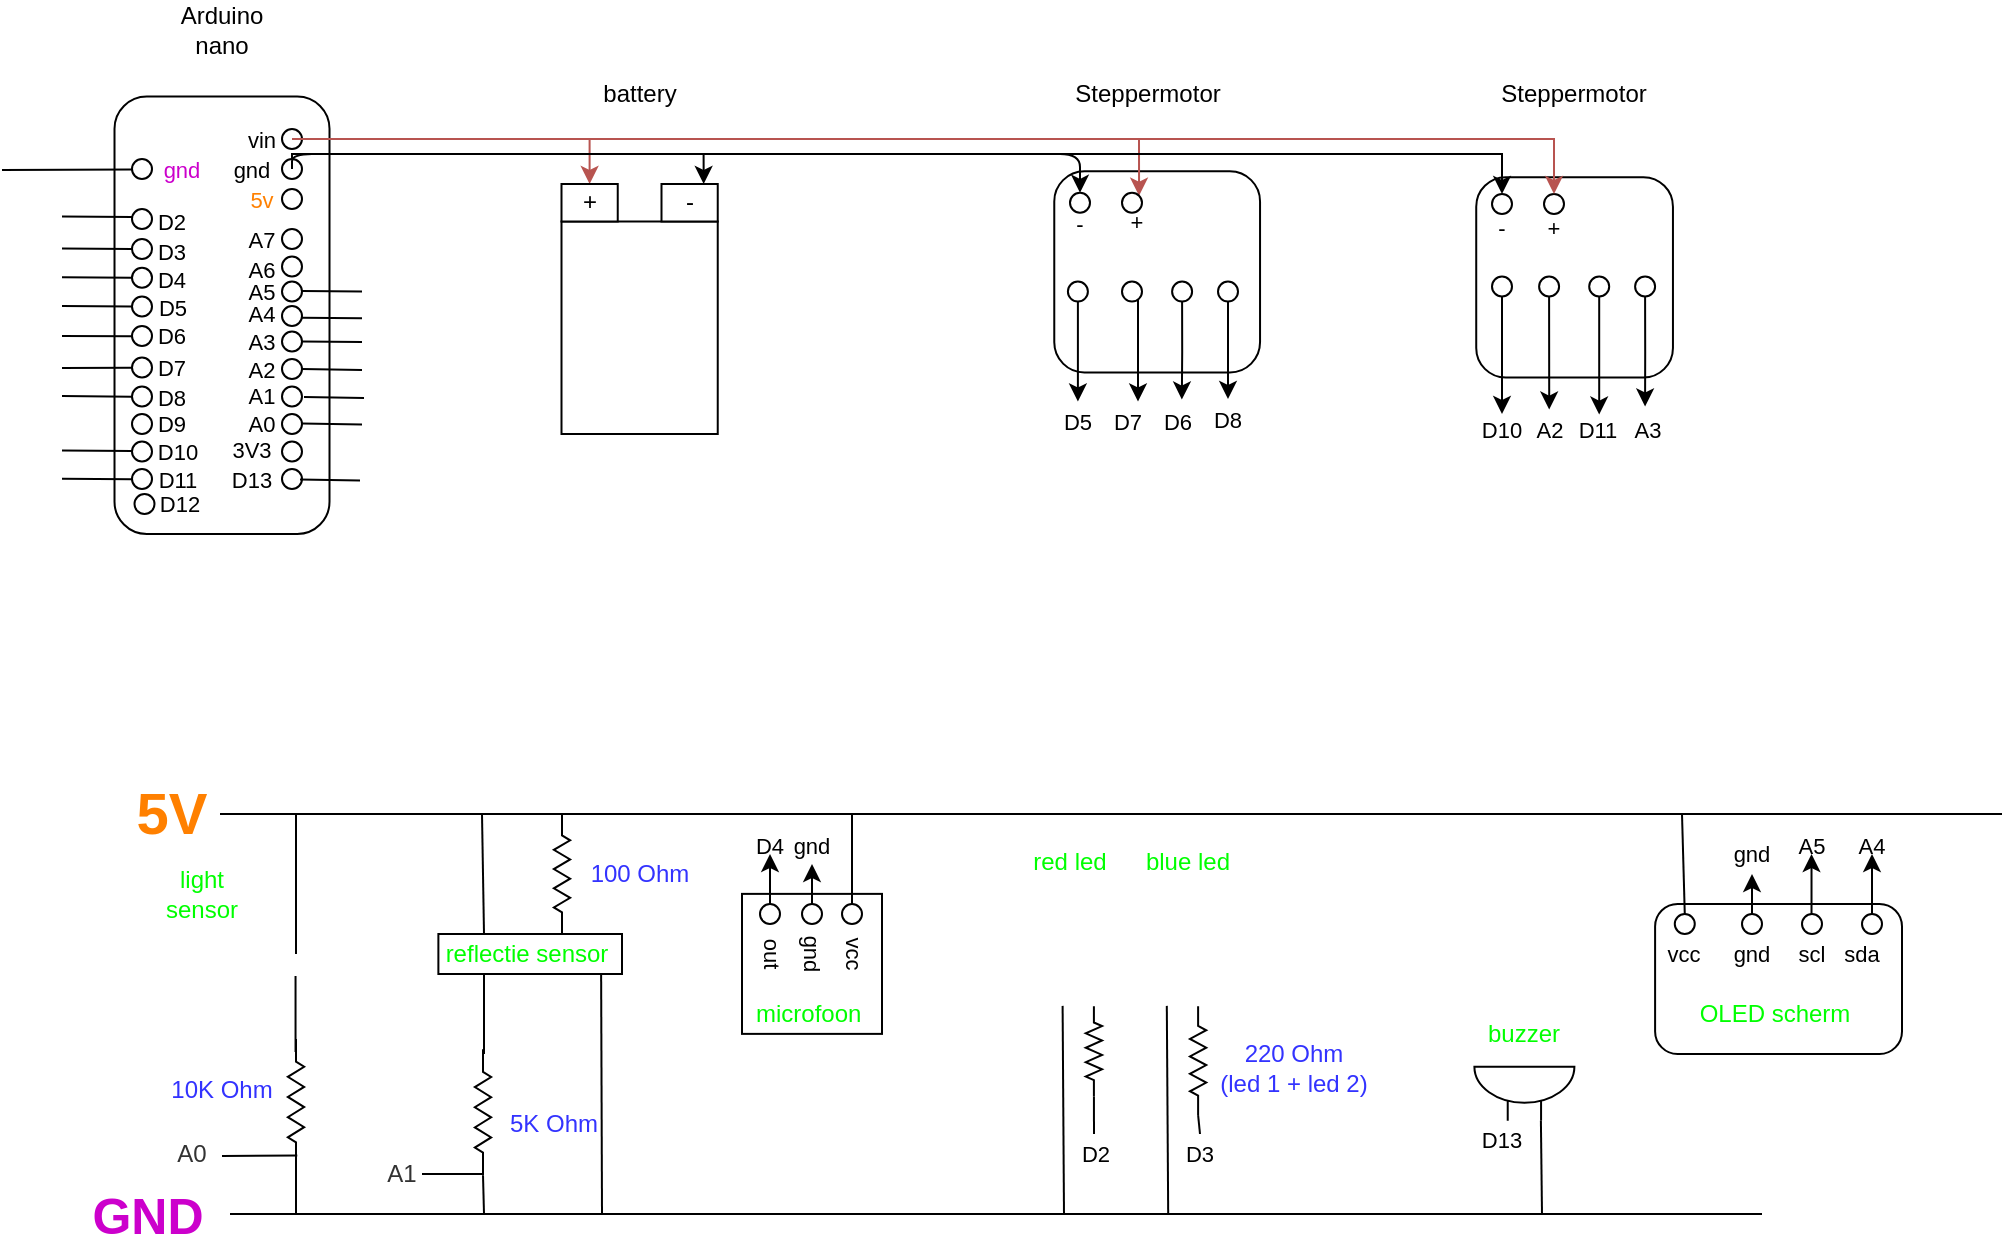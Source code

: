 <mxfile version="14.6.13" type="github">
  <diagram name="Page-1" id="7e0a89b8-554c-2b80-1dc8-d5c74ca68de4">
    <mxGraphModel dx="1803" dy="967" grid="1" gridSize="10" guides="1" tooltips="1" connect="1" arrows="1" fold="1" page="1" pageScale="1" pageWidth="1100" pageHeight="850" background="#ffffff" math="0" shadow="0">
      <root>
        <mxCell id="0" />
        <mxCell id="1" parent="0" />
        <mxCell id="fTLg6bSzf4GPfrzr-gm2-42" value="" style="shape=image;html=1;verticalAlign=top;verticalLabelPosition=bottom;labelBackgroundColor=#ffffff;imageAspect=0;aspect=fixed;image=https://cdn3.iconfinder.com/data/icons/electrical-tools-2/64/ldr-2-128.png;fontSize=29;rotation=-90;" vertex="1" parent="1">
          <mxGeometry x="110" y="560" width="70" height="70" as="geometry" />
        </mxCell>
        <mxCell id="BC65NS2yidvs-gmZDWed-8" value="" style="rounded=1;whiteSpace=wrap;html=1;rotation=-90;" parent="1" vertex="1">
          <mxGeometry x="30.63" y="216.88" width="218.75" height="107.5" as="geometry" />
        </mxCell>
        <mxCell id="BC65NS2yidvs-gmZDWed-21" value="" style="rounded=1;whiteSpace=wrap;html=1;rotation=-90;" parent="1" vertex="1">
          <mxGeometry x="557.28" y="197.49" width="100.6" height="102.89" as="geometry" />
        </mxCell>
        <mxCell id="-GjBHad4jMXilCnDZwYj-41" value="" style="edgeStyle=orthogonalEdgeStyle;rounded=0;orthogonalLoop=1;jettySize=auto;html=1;entryX=1;entryY=0;entryDx=0;entryDy=0;fillColor=#f8cecc;strokeColor=#b85450;" parent="1" source="BC65NS2yidvs-gmZDWed-25" target="-GjBHad4jMXilCnDZwYj-31" edge="1">
          <mxGeometry relative="1" as="geometry">
            <Array as="points">
              <mxPoint x="599" y="182" />
            </Array>
          </mxGeometry>
        </mxCell>
        <mxCell id="BC65NS2yidvs-gmZDWed-25" value="" style="ellipse;whiteSpace=wrap;html=1;" parent="1" vertex="1">
          <mxGeometry x="170" y="177.5" width="10" height="10" as="geometry" />
        </mxCell>
        <mxCell id="BC65NS2yidvs-gmZDWed-26" value="" style="ellipse;whiteSpace=wrap;html=1;" parent="1" vertex="1">
          <mxGeometry x="170" y="192.5" width="10" height="10" as="geometry" />
        </mxCell>
        <mxCell id="BC65NS2yidvs-gmZDWed-27" value="" style="ellipse;whiteSpace=wrap;html=1;" parent="1" vertex="1">
          <mxGeometry x="170" y="207.5" width="10" height="10" as="geometry" />
        </mxCell>
        <mxCell id="-GjBHad4jMXilCnDZwYj-28" value="" style="edgeStyle=orthogonalEdgeStyle;rounded=0;orthogonalLoop=1;jettySize=auto;html=1;entryX=0.5;entryY=0;entryDx=0;entryDy=0;fillColor=#f8cecc;strokeColor=#b85450;" parent="1" source="BC65NS2yidvs-gmZDWed-29" target="-GjBHad4jMXilCnDZwYj-2" edge="1">
          <mxGeometry relative="1" as="geometry">
            <mxPoint x="337.87" y="167.514" as="targetPoint" />
          </mxGeometry>
        </mxCell>
        <mxCell id="BC65NS2yidvs-gmZDWed-29" value="&lt;font style=&quot;font-size: 11px&quot;&gt;vin&lt;/font&gt;" style="text;html=1;strokeColor=none;fillColor=none;align=center;verticalAlign=middle;whiteSpace=wrap;rounded=0;" parent="1" vertex="1">
          <mxGeometry x="145" y="172.5" width="30" height="20" as="geometry" />
        </mxCell>
        <mxCell id="fTLg6bSzf4GPfrzr-gm2-27" value="" style="rounded=0;orthogonalLoop=1;jettySize=auto;html=1;entryX=0.75;entryY=0;entryDx=0;entryDy=0;edgeStyle=orthogonalEdgeStyle;" edge="1" parent="1" source="BC65NS2yidvs-gmZDWed-30" target="-GjBHad4jMXilCnDZwYj-3">
          <mxGeometry relative="1" as="geometry">
            <mxPoint x="235" y="197.5" as="targetPoint" />
            <Array as="points">
              <mxPoint x="381" y="190" />
            </Array>
          </mxGeometry>
        </mxCell>
        <mxCell id="BC65NS2yidvs-gmZDWed-30" value="gnd" style="text;html=1;strokeColor=none;fillColor=none;align=center;verticalAlign=middle;whiteSpace=wrap;rounded=0;fontSize=11;" parent="1" vertex="1">
          <mxGeometry x="135" y="187.5" width="40" height="20" as="geometry" />
        </mxCell>
        <mxCell id="BC65NS2yidvs-gmZDWed-31" value="&lt;font color=&quot;#ff8000&quot;&gt;5v&lt;/font&gt;" style="text;html=1;strokeColor=none;fillColor=none;align=center;verticalAlign=middle;whiteSpace=wrap;rounded=0;fontSize=11;" parent="1" vertex="1">
          <mxGeometry x="140" y="202.5" width="40" height="20" as="geometry" />
        </mxCell>
        <mxCell id="BC65NS2yidvs-gmZDWed-34" value="Arduino nano" style="text;html=1;strokeColor=none;fillColor=none;align=center;verticalAlign=middle;whiteSpace=wrap;rounded=0;" parent="1" vertex="1">
          <mxGeometry x="120" y="117.5" width="40" height="20" as="geometry" />
        </mxCell>
        <mxCell id="BC65NS2yidvs-gmZDWed-35" value="Steppermotor" style="text;html=1;strokeColor=none;fillColor=none;align=center;verticalAlign=middle;whiteSpace=wrap;rounded=0;" parent="1" vertex="1">
          <mxGeometry x="583.0" y="150.0" width="40" height="20" as="geometry" />
        </mxCell>
        <mxCell id="BC65NS2yidvs-gmZDWed-36" value="Steppermotor" style="text;html=1;strokeColor=none;fillColor=none;align=center;verticalAlign=middle;whiteSpace=wrap;rounded=0;" parent="1" vertex="1">
          <mxGeometry x="796.29" y="150.0" width="40" height="20" as="geometry" />
        </mxCell>
        <mxCell id="BC65NS2yidvs-gmZDWed-39" value="" style="ellipse;whiteSpace=wrap;html=1;" parent="1" vertex="1">
          <mxGeometry x="170" y="227.5" width="10" height="10" as="geometry" />
        </mxCell>
        <mxCell id="BC65NS2yidvs-gmZDWed-44" value="" style="ellipse;whiteSpace=wrap;html=1;" parent="1" vertex="1">
          <mxGeometry x="170" y="241.25" width="10" height="10" as="geometry" />
        </mxCell>
        <mxCell id="BC65NS2yidvs-gmZDWed-46" value="" style="ellipse;whiteSpace=wrap;html=1;" parent="1" vertex="1">
          <mxGeometry x="170" y="253.75" width="10" height="10" as="geometry" />
        </mxCell>
        <mxCell id="BC65NS2yidvs-gmZDWed-48" value="" style="ellipse;whiteSpace=wrap;html=1;spacingTop=-8;" parent="1" vertex="1">
          <mxGeometry x="170" y="266" width="10" height="10" as="geometry" />
        </mxCell>
        <mxCell id="BC65NS2yidvs-gmZDWed-49" value="A7" style="text;html=1;strokeColor=none;fillColor=none;align=center;verticalAlign=middle;whiteSpace=wrap;rounded=0;fontSize=11;" parent="1" vertex="1">
          <mxGeometry x="140" y="222.5" width="40" height="20" as="geometry" />
        </mxCell>
        <mxCell id="BC65NS2yidvs-gmZDWed-50" value="&lt;br&gt;A6" style="text;html=1;strokeColor=none;fillColor=none;align=center;verticalAlign=middle;whiteSpace=wrap;rounded=0;fontSize=11;" parent="1" vertex="1">
          <mxGeometry x="140" y="230" width="40" height="21.25" as="geometry" />
        </mxCell>
        <mxCell id="BC65NS2yidvs-gmZDWed-51" value="&lt;br&gt;A5" style="text;html=1;strokeColor=none;fillColor=none;align=center;verticalAlign=middle;whiteSpace=wrap;rounded=0;fontSize=11;" parent="1" vertex="1">
          <mxGeometry x="140" y="242.5" width="40" height="18.75" as="geometry" />
        </mxCell>
        <mxCell id="BC65NS2yidvs-gmZDWed-52" value="&lt;br&gt;A4" style="text;html=1;strokeColor=none;fillColor=none;align=center;verticalAlign=middle;whiteSpace=wrap;rounded=0;fontSize=11;spacing=3;" parent="1" vertex="1">
          <mxGeometry x="145" y="261.25" width="30" height="3.75" as="geometry" />
        </mxCell>
        <mxCell id="BC65NS2yidvs-gmZDWed-56" value="" style="ellipse;whiteSpace=wrap;html=1;spacingTop=-8;" parent="1" vertex="1">
          <mxGeometry x="170" y="278.75" width="10" height="10" as="geometry" />
        </mxCell>
        <mxCell id="BC65NS2yidvs-gmZDWed-57" value="&lt;br&gt;A3" style="text;html=1;strokeColor=none;fillColor=none;align=center;verticalAlign=middle;whiteSpace=wrap;rounded=0;fontSize=11;spacing=3;" parent="1" vertex="1">
          <mxGeometry x="145" y="275" width="30" height="3.75" as="geometry" />
        </mxCell>
        <mxCell id="BC65NS2yidvs-gmZDWed-58" value="" style="ellipse;whiteSpace=wrap;html=1;spacingTop=-8;" parent="1" vertex="1">
          <mxGeometry x="170" y="292.5" width="10" height="10" as="geometry" />
        </mxCell>
        <mxCell id="BC65NS2yidvs-gmZDWed-59" value="&lt;br&gt;A2" style="text;html=1;strokeColor=none;fillColor=none;align=center;verticalAlign=middle;whiteSpace=wrap;rounded=0;fontSize=11;spacing=3;" parent="1" vertex="1">
          <mxGeometry x="145" y="288.75" width="30" height="3.75" as="geometry" />
        </mxCell>
        <mxCell id="BC65NS2yidvs-gmZDWed-60" value="" style="ellipse;whiteSpace=wrap;html=1;" parent="1" vertex="1">
          <mxGeometry x="95" y="192.5" width="10" height="10" as="geometry" />
        </mxCell>
        <mxCell id="BC65NS2yidvs-gmZDWed-61" value="&lt;font color=&quot;#cc00cc&quot;&gt;gnd&lt;/font&gt;" style="text;html=1;strokeColor=none;fillColor=none;align=center;verticalAlign=middle;whiteSpace=wrap;rounded=0;fontSize=11;" parent="1" vertex="1">
          <mxGeometry x="100" y="187.5" width="40" height="20" as="geometry" />
        </mxCell>
        <mxCell id="BC65NS2yidvs-gmZDWed-69" value="" style="ellipse;whiteSpace=wrap;html=1;" parent="1" vertex="1">
          <mxGeometry x="95" y="217.5" width="10" height="10" as="geometry" />
        </mxCell>
        <mxCell id="BC65NS2yidvs-gmZDWed-70" value="" style="ellipse;whiteSpace=wrap;html=1;" parent="1" vertex="1">
          <mxGeometry x="95" y="232.5" width="10" height="10" as="geometry" />
        </mxCell>
        <mxCell id="BC65NS2yidvs-gmZDWed-71" value="" style="ellipse;whiteSpace=wrap;html=1;" parent="1" vertex="1">
          <mxGeometry x="95" y="246.88" width="10" height="10" as="geometry" />
        </mxCell>
        <mxCell id="BC65NS2yidvs-gmZDWed-72" value="" style="ellipse;whiteSpace=wrap;html=1;" parent="1" vertex="1">
          <mxGeometry x="95" y="261.25" width="10" height="10" as="geometry" />
        </mxCell>
        <mxCell id="BC65NS2yidvs-gmZDWed-73" value="" style="ellipse;whiteSpace=wrap;html=1;" parent="1" vertex="1">
          <mxGeometry x="95" y="276" width="10" height="10" as="geometry" />
        </mxCell>
        <mxCell id="BC65NS2yidvs-gmZDWed-74" value="&lt;br&gt;D2" style="text;html=1;strokeColor=none;fillColor=none;align=center;verticalAlign=middle;whiteSpace=wrap;rounded=0;fontSize=11;" parent="1" vertex="1">
          <mxGeometry x="95" y="206.25" width="40" height="21.25" as="geometry" />
        </mxCell>
        <mxCell id="BC65NS2yidvs-gmZDWed-75" value="&lt;br&gt;D3" style="text;html=1;strokeColor=none;fillColor=none;align=center;verticalAlign=middle;whiteSpace=wrap;rounded=0;fontSize=11;" parent="1" vertex="1">
          <mxGeometry x="95" y="221.25" width="40" height="21.25" as="geometry" />
        </mxCell>
        <mxCell id="BC65NS2yidvs-gmZDWed-76" value="&lt;br&gt;D4" style="text;html=1;strokeColor=none;fillColor=none;align=center;verticalAlign=middle;whiteSpace=wrap;rounded=0;fontSize=11;" parent="1" vertex="1">
          <mxGeometry x="95" y="235.62" width="40" height="21.25" as="geometry" />
        </mxCell>
        <mxCell id="BC65NS2yidvs-gmZDWed-77" value="D5" style="text;html=1;strokeColor=none;fillColor=none;align=center;verticalAlign=middle;whiteSpace=wrap;rounded=0;fontSize=11;" parent="1" vertex="1">
          <mxGeometry x="97.5" y="261.25" width="35" height="10.62" as="geometry" />
        </mxCell>
        <mxCell id="BC65NS2yidvs-gmZDWed-78" value="&lt;br&gt;D6" style="text;html=1;strokeColor=none;fillColor=none;align=center;verticalAlign=middle;whiteSpace=wrap;rounded=0;fontSize=11;" parent="1" vertex="1">
          <mxGeometry x="95" y="263.75" width="40" height="21.25" as="geometry" />
        </mxCell>
        <mxCell id="-GjBHad4jMXilCnDZwYj-7" value="" style="edgeStyle=orthogonalEdgeStyle;rounded=0;orthogonalLoop=1;jettySize=auto;html=1;" parent="1" source="BC65NS2yidvs-gmZDWed-79" target="BC65NS2yidvs-gmZDWed-110" edge="1">
          <mxGeometry relative="1" as="geometry">
            <Array as="points" />
          </mxGeometry>
        </mxCell>
        <mxCell id="BC65NS2yidvs-gmZDWed-79" value="" style="ellipse;whiteSpace=wrap;html=1;spacingTop=-8;" parent="1" vertex="1">
          <mxGeometry x="562.95" y="253.79" width="10" height="10" as="geometry" />
        </mxCell>
        <mxCell id="-GjBHad4jMXilCnDZwYj-8" value="" style="edgeStyle=orthogonalEdgeStyle;rounded=0;orthogonalLoop=1;jettySize=auto;html=1;entryX=0;entryY=0;entryDx=0;entryDy=0;" parent="1" source="BC65NS2yidvs-gmZDWed-82" target="BC65NS2yidvs-gmZDWed-114" edge="1">
          <mxGeometry relative="1" as="geometry">
            <Array as="points">
              <mxPoint x="598" y="280" />
              <mxPoint x="598" y="280" />
            </Array>
          </mxGeometry>
        </mxCell>
        <mxCell id="BC65NS2yidvs-gmZDWed-82" value="" style="ellipse;whiteSpace=wrap;html=1;spacingTop=-8;" parent="1" vertex="1">
          <mxGeometry x="590" y="253.79" width="10" height="10" as="geometry" />
        </mxCell>
        <mxCell id="BC65NS2yidvs-gmZDWed-89" value="" style="ellipse;whiteSpace=wrap;html=1;" parent="1" vertex="1">
          <mxGeometry x="95" y="291.75" width="10" height="10" as="geometry" />
        </mxCell>
        <mxCell id="BC65NS2yidvs-gmZDWed-90" value="&lt;br&gt;D7" style="text;html=1;strokeColor=none;fillColor=none;align=center;verticalAlign=middle;whiteSpace=wrap;rounded=0;fontSize=11;" parent="1" vertex="1">
          <mxGeometry x="95" y="279.5" width="40" height="21.25" as="geometry" />
        </mxCell>
        <mxCell id="BC65NS2yidvs-gmZDWed-91" value="" style="ellipse;whiteSpace=wrap;html=1;spacingTop=-8;" parent="1" vertex="1">
          <mxGeometry x="170" y="306.25" width="10" height="10" as="geometry" />
        </mxCell>
        <mxCell id="BC65NS2yidvs-gmZDWed-92" value="&lt;br&gt;A1" style="text;html=1;strokeColor=none;fillColor=none;align=center;verticalAlign=middle;whiteSpace=wrap;rounded=0;fontSize=11;spacing=3;" parent="1" vertex="1">
          <mxGeometry x="145" y="302.5" width="30" height="3.75" as="geometry" />
        </mxCell>
        <mxCell id="BC65NS2yidvs-gmZDWed-94" value="" style="ellipse;whiteSpace=wrap;html=1;spacingTop=-8;" parent="1" vertex="1">
          <mxGeometry x="170" y="320" width="10" height="10" as="geometry" />
        </mxCell>
        <mxCell id="BC65NS2yidvs-gmZDWed-95" value="&lt;br&gt;A0" style="text;html=1;strokeColor=none;fillColor=none;align=center;verticalAlign=middle;whiteSpace=wrap;rounded=0;fontSize=11;spacing=3;" parent="1" vertex="1">
          <mxGeometry x="145" y="316.25" width="30" height="3.75" as="geometry" />
        </mxCell>
        <mxCell id="BC65NS2yidvs-gmZDWed-96" value="" style="ellipse;whiteSpace=wrap;html=1;spacingTop=-8;" parent="1" vertex="1">
          <mxGeometry x="170" y="333.75" width="10" height="10" as="geometry" />
        </mxCell>
        <mxCell id="BC65NS2yidvs-gmZDWed-98" value="3V3" style="text;html=1;strokeColor=none;fillColor=none;align=center;verticalAlign=middle;whiteSpace=wrap;rounded=0;fontSize=11;spacing=3;" parent="1" vertex="1">
          <mxGeometry x="140" y="336.57" width="30" height="3.75" as="geometry" />
        </mxCell>
        <mxCell id="BC65NS2yidvs-gmZDWed-99" value="" style="ellipse;whiteSpace=wrap;html=1;spacingTop=-8;" parent="1" vertex="1">
          <mxGeometry x="170" y="347.5" width="10" height="10" as="geometry" />
        </mxCell>
        <mxCell id="BC65NS2yidvs-gmZDWed-100" value="" style="ellipse;whiteSpace=wrap;html=1;" parent="1" vertex="1">
          <mxGeometry x="95" y="306.25" width="10" height="10" as="geometry" />
        </mxCell>
        <mxCell id="BC65NS2yidvs-gmZDWed-101" value="&lt;br&gt;D8" style="text;html=1;strokeColor=none;fillColor=none;align=center;verticalAlign=middle;whiteSpace=wrap;rounded=0;fontSize=11;" parent="1" vertex="1">
          <mxGeometry x="95" y="294" width="40" height="21.25" as="geometry" />
        </mxCell>
        <mxCell id="BC65NS2yidvs-gmZDWed-102" value="" style="ellipse;whiteSpace=wrap;html=1;" parent="1" vertex="1">
          <mxGeometry x="95" y="320" width="10" height="10" as="geometry" />
        </mxCell>
        <mxCell id="BC65NS2yidvs-gmZDWed-103" value="&lt;br&gt;D9" style="text;html=1;strokeColor=none;fillColor=none;align=center;verticalAlign=middle;whiteSpace=wrap;rounded=0;fontSize=11;" parent="1" vertex="1">
          <mxGeometry x="95" y="307.75" width="40" height="21.25" as="geometry" />
        </mxCell>
        <mxCell id="BC65NS2yidvs-gmZDWed-104" value="" style="ellipse;whiteSpace=wrap;html=1;" parent="1" vertex="1">
          <mxGeometry x="95" y="333.75" width="10" height="10" as="geometry" />
        </mxCell>
        <mxCell id="BC65NS2yidvs-gmZDWed-105" value="&lt;br&gt;D10" style="text;html=1;strokeColor=none;fillColor=none;align=center;verticalAlign=middle;whiteSpace=wrap;rounded=0;fontSize=11;" parent="1" vertex="1">
          <mxGeometry x="97.5" y="321.25" width="40" height="21.25" as="geometry" />
        </mxCell>
        <mxCell id="BC65NS2yidvs-gmZDWed-106" value="&lt;br&gt;D11" style="text;html=1;strokeColor=none;fillColor=none;align=center;verticalAlign=middle;whiteSpace=wrap;rounded=0;fontSize=11;" parent="1" vertex="1">
          <mxGeometry x="97.5" y="335" width="40" height="21.25" as="geometry" />
        </mxCell>
        <mxCell id="BC65NS2yidvs-gmZDWed-107" value="" style="ellipse;whiteSpace=wrap;html=1;" parent="1" vertex="1">
          <mxGeometry x="95" y="347.5" width="10" height="10" as="geometry" />
        </mxCell>
        <mxCell id="BC65NS2yidvs-gmZDWed-108" value="&lt;br&gt;D12" style="text;html=1;strokeColor=none;fillColor=none;align=center;verticalAlign=middle;whiteSpace=wrap;rounded=0;fontSize=11;" parent="1" vertex="1">
          <mxGeometry x="98.75" y="347.5" width="40" height="21.25" as="geometry" />
        </mxCell>
        <mxCell id="BC65NS2yidvs-gmZDWed-109" value="" style="ellipse;whiteSpace=wrap;html=1;" parent="1" vertex="1">
          <mxGeometry x="96.25" y="360" width="10" height="10" as="geometry" />
        </mxCell>
        <mxCell id="BC65NS2yidvs-gmZDWed-110" value="D5" style="text;html=1;strokeColor=none;fillColor=none;align=center;verticalAlign=middle;whiteSpace=wrap;rounded=0;fontSize=11;" parent="1" vertex="1">
          <mxGeometry x="547.95" y="313.75" width="40" height="21.25" as="geometry" />
        </mxCell>
        <mxCell id="BC65NS2yidvs-gmZDWed-111" value="D7" style="text;html=1;strokeColor=none;fillColor=none;align=center;verticalAlign=middle;whiteSpace=wrap;rounded=0;fontSize=11;" parent="1" vertex="1">
          <mxGeometry x="572.95" y="313.75" width="40" height="21.25" as="geometry" />
        </mxCell>
        <mxCell id="-GjBHad4jMXilCnDZwYj-9" value="" style="edgeStyle=orthogonalEdgeStyle;rounded=0;orthogonalLoop=1;jettySize=auto;html=1;entryX=0.548;entryY=-0.047;entryDx=0;entryDy=0;entryPerimeter=0;" parent="1" source="BC65NS2yidvs-gmZDWed-113" target="BC65NS2yidvs-gmZDWed-114" edge="1">
          <mxGeometry relative="1" as="geometry" />
        </mxCell>
        <mxCell id="BC65NS2yidvs-gmZDWed-113" value="" style="ellipse;whiteSpace=wrap;html=1;spacingTop=-8;" parent="1" vertex="1">
          <mxGeometry x="615.05" y="253.79" width="10" height="10" as="geometry" />
        </mxCell>
        <mxCell id="BC65NS2yidvs-gmZDWed-114" value="D6" style="text;html=1;strokeColor=none;fillColor=none;align=center;verticalAlign=middle;whiteSpace=wrap;rounded=0;fontSize=11;" parent="1" vertex="1">
          <mxGeometry x="598" y="313.75" width="40" height="21.25" as="geometry" />
        </mxCell>
        <mxCell id="-GjBHad4jMXilCnDZwYj-12" value="" style="edgeStyle=orthogonalEdgeStyle;rounded=0;orthogonalLoop=1;jettySize=auto;html=1;entryX=0.5;entryY=0;entryDx=0;entryDy=0;" parent="1" source="BC65NS2yidvs-gmZDWed-115" target="BC65NS2yidvs-gmZDWed-116" edge="1">
          <mxGeometry relative="1" as="geometry">
            <mxPoint x="643.0" y="318.79" as="targetPoint" />
          </mxGeometry>
        </mxCell>
        <mxCell id="BC65NS2yidvs-gmZDWed-115" value="" style="ellipse;whiteSpace=wrap;html=1;spacingTop=-8;" parent="1" vertex="1">
          <mxGeometry x="638" y="253.79" width="10" height="10" as="geometry" />
        </mxCell>
        <mxCell id="BC65NS2yidvs-gmZDWed-116" value="D8" style="text;html=1;strokeColor=none;fillColor=none;align=center;verticalAlign=middle;whiteSpace=wrap;rounded=0;fontSize=11;" parent="1" vertex="1">
          <mxGeometry x="623" y="312.5" width="40" height="21.25" as="geometry" />
        </mxCell>
        <mxCell id="BC65NS2yidvs-gmZDWed-117" value="" style="rounded=1;whiteSpace=wrap;html=1;rotation=-90;" parent="1" vertex="1">
          <mxGeometry x="766.2" y="202.5" width="100.19" height="98.36" as="geometry" />
        </mxCell>
        <mxCell id="-GjBHad4jMXilCnDZwYj-22" value="" style="edgeStyle=orthogonalEdgeStyle;rounded=0;orthogonalLoop=1;jettySize=auto;html=1;" parent="1" source="BC65NS2yidvs-gmZDWed-118" target="BC65NS2yidvs-gmZDWed-120" edge="1">
          <mxGeometry relative="1" as="geometry" />
        </mxCell>
        <mxCell id="BC65NS2yidvs-gmZDWed-118" value="" style="ellipse;whiteSpace=wrap;html=1;spacingTop=-8;" parent="1" vertex="1">
          <mxGeometry x="775" y="251.25" width="10" height="10" as="geometry" />
        </mxCell>
        <mxCell id="-GjBHad4jMXilCnDZwYj-19" value="" style="edgeStyle=orthogonalEdgeStyle;rounded=0;orthogonalLoop=1;jettySize=auto;html=1;" parent="1" source="BC65NS2yidvs-gmZDWed-119" target="BC65NS2yidvs-gmZDWed-121" edge="1">
          <mxGeometry relative="1" as="geometry">
            <Array as="points">
              <mxPoint x="803.48" y="307.46" />
              <mxPoint x="803.48" y="307.46" />
            </Array>
          </mxGeometry>
        </mxCell>
        <mxCell id="BC65NS2yidvs-gmZDWed-119" value="" style="ellipse;whiteSpace=wrap;html=1;spacingTop=-8;" parent="1" vertex="1">
          <mxGeometry x="798.55" y="251.25" width="10" height="10" as="geometry" />
        </mxCell>
        <mxCell id="BC65NS2yidvs-gmZDWed-120" value="D10" style="text;html=1;strokeColor=none;fillColor=none;align=center;verticalAlign=middle;whiteSpace=wrap;rounded=0;fontSize=11;" parent="1" vertex="1">
          <mxGeometry x="760" y="320" width="40" height="16.84" as="geometry" />
        </mxCell>
        <mxCell id="BC65NS2yidvs-gmZDWed-121" value="A2" style="text;html=1;strokeColor=none;fillColor=none;align=center;verticalAlign=middle;whiteSpace=wrap;rounded=0;fontSize=11;" parent="1" vertex="1">
          <mxGeometry x="783.6" y="317.8" width="40" height="21.25" as="geometry" />
        </mxCell>
        <mxCell id="-GjBHad4jMXilCnDZwYj-17" value="" style="edgeStyle=orthogonalEdgeStyle;rounded=0;orthogonalLoop=1;jettySize=auto;html=1;" parent="1" source="BC65NS2yidvs-gmZDWed-122" target="BC65NS2yidvs-gmZDWed-123" edge="1">
          <mxGeometry relative="1" as="geometry">
            <Array as="points">
              <mxPoint x="828.48" y="297.46" />
              <mxPoint x="828.48" y="297.46" />
            </Array>
          </mxGeometry>
        </mxCell>
        <mxCell id="BC65NS2yidvs-gmZDWed-122" value="" style="ellipse;whiteSpace=wrap;html=1;spacingTop=-8;" parent="1" vertex="1">
          <mxGeometry x="823.6" y="251.25" width="10" height="10" as="geometry" />
        </mxCell>
        <mxCell id="BC65NS2yidvs-gmZDWed-123" value="D11" style="text;html=1;strokeColor=none;fillColor=none;align=center;verticalAlign=middle;whiteSpace=wrap;rounded=0;fontSize=11;" parent="1" vertex="1">
          <mxGeometry x="808.55" y="320.28" width="38.04" height="16.29" as="geometry" />
        </mxCell>
        <mxCell id="-GjBHad4jMXilCnDZwYj-16" value="" style="edgeStyle=orthogonalEdgeStyle;rounded=0;orthogonalLoop=1;jettySize=auto;html=1;" parent="1" source="BC65NS2yidvs-gmZDWed-124" edge="1">
          <mxGeometry relative="1" as="geometry">
            <mxPoint x="851.55" y="316.25" as="targetPoint" />
          </mxGeometry>
        </mxCell>
        <mxCell id="BC65NS2yidvs-gmZDWed-124" value="" style="ellipse;whiteSpace=wrap;html=1;spacingTop=-8;" parent="1" vertex="1">
          <mxGeometry x="846.55" y="251.25" width="10" height="10" as="geometry" />
        </mxCell>
        <mxCell id="BC65NS2yidvs-gmZDWed-125" value="A3" style="text;html=1;strokeColor=none;fillColor=none;align=center;verticalAlign=middle;whiteSpace=wrap;rounded=0;fontSize=11;" parent="1" vertex="1">
          <mxGeometry x="840.27" y="321.25" width="26.12" height="13.75" as="geometry" />
        </mxCell>
        <mxCell id="-GjBHad4jMXilCnDZwYj-1" value="" style="rounded=0;whiteSpace=wrap;html=1;" parent="1" vertex="1">
          <mxGeometry x="309.75" y="223.75" width="78.12" height="106.25" as="geometry" />
        </mxCell>
        <mxCell id="-GjBHad4jMXilCnDZwYj-2" value="" style="rounded=0;whiteSpace=wrap;html=1;" parent="1" vertex="1">
          <mxGeometry x="309.75" y="205" width="28.12" height="18.75" as="geometry" />
        </mxCell>
        <mxCell id="-GjBHad4jMXilCnDZwYj-3" value="" style="rounded=0;whiteSpace=wrap;html=1;" parent="1" vertex="1">
          <mxGeometry x="359.75" y="205" width="28.12" height="18.75" as="geometry" />
        </mxCell>
        <mxCell id="-GjBHad4jMXilCnDZwYj-4" value="+" style="text;html=1;strokeColor=none;fillColor=none;align=center;verticalAlign=middle;whiteSpace=wrap;rounded=0;" parent="1" vertex="1">
          <mxGeometry x="318.81" y="209.38" width="10" height="10" as="geometry" />
        </mxCell>
        <mxCell id="-GjBHad4jMXilCnDZwYj-5" value="-" style="text;html=1;strokeColor=none;fillColor=none;align=center;verticalAlign=middle;whiteSpace=wrap;rounded=0;" parent="1" vertex="1">
          <mxGeometry x="368.81" y="209.38" width="10" height="10" as="geometry" />
        </mxCell>
        <mxCell id="-GjBHad4jMXilCnDZwYj-6" value="battery" style="text;html=1;strokeColor=none;fillColor=none;align=center;verticalAlign=middle;whiteSpace=wrap;rounded=0;" parent="1" vertex="1">
          <mxGeometry x="328.81" y="150" width="40" height="20" as="geometry" />
        </mxCell>
        <mxCell id="-GjBHad4jMXilCnDZwYj-30" value="" style="ellipse;whiteSpace=wrap;html=1;spacingTop=-8;" parent="1" vertex="1">
          <mxGeometry x="564" y="209.38" width="10" height="10" as="geometry" />
        </mxCell>
        <mxCell id="-GjBHad4jMXilCnDZwYj-31" value="" style="ellipse;whiteSpace=wrap;html=1;spacingTop=-8;" parent="1" vertex="1">
          <mxGeometry x="590" y="209.38" width="10" height="10" as="geometry" />
        </mxCell>
        <mxCell id="-GjBHad4jMXilCnDZwYj-33" value="" style="ellipse;whiteSpace=wrap;html=1;spacingTop=-8;" parent="1" vertex="1">
          <mxGeometry x="775" y="209.96" width="10" height="10" as="geometry" />
        </mxCell>
        <mxCell id="-GjBHad4jMXilCnDZwYj-34" value="" style="ellipse;whiteSpace=wrap;html=1;spacingTop=-8;" parent="1" vertex="1">
          <mxGeometry x="801" y="209.96" width="10" height="10" as="geometry" />
        </mxCell>
        <mxCell id="-GjBHad4jMXilCnDZwYj-36" value="-" style="text;html=1;strokeColor=none;fillColor=none;align=center;verticalAlign=middle;whiteSpace=wrap;rounded=0;fontSize=11;" parent="1" vertex="1">
          <mxGeometry x="549" y="216.88" width="40" height="16.25" as="geometry" />
        </mxCell>
        <mxCell id="-GjBHad4jMXilCnDZwYj-37" value="+" style="text;html=1;strokeColor=none;fillColor=none;align=center;verticalAlign=middle;whiteSpace=wrap;rounded=0;fontSize=11;" parent="1" vertex="1">
          <mxGeometry x="580" y="217.5" width="35.05" height="12.5" as="geometry" />
        </mxCell>
        <mxCell id="-GjBHad4jMXilCnDZwYj-38" value="-" style="text;html=1;strokeColor=none;fillColor=none;align=center;verticalAlign=middle;whiteSpace=wrap;rounded=0;fontSize=11;" parent="1" vertex="1">
          <mxGeometry x="760" y="218.71" width="40" height="16.25" as="geometry" />
        </mxCell>
        <mxCell id="-GjBHad4jMXilCnDZwYj-39" value="+" style="text;html=1;strokeColor=none;fillColor=none;align=center;verticalAlign=middle;whiteSpace=wrap;rounded=0;fontSize=11;" parent="1" vertex="1">
          <mxGeometry x="786.05" y="219.33" width="40" height="16.25" as="geometry" />
        </mxCell>
        <mxCell id="-GjBHad4jMXilCnDZwYj-45" value="" style="edgeStyle=orthogonalEdgeStyle;rounded=0;orthogonalLoop=1;jettySize=auto;html=1;entryX=0.5;entryY=0;entryDx=0;entryDy=0;fillColor=#f8cecc;strokeColor=#b85450;" parent="1" source="BC65NS2yidvs-gmZDWed-25" target="-GjBHad4jMXilCnDZwYj-34" edge="1">
          <mxGeometry relative="1" as="geometry">
            <mxPoint x="749.172" y="152.5" as="targetPoint" />
          </mxGeometry>
        </mxCell>
        <mxCell id="fTLg6bSzf4GPfrzr-gm2-1" value="" style="endArrow=none;html=1;exitX=1;exitY=0.5;exitDx=0;exitDy=0;" edge="1" parent="1" source="BC65NS2yidvs-gmZDWed-56">
          <mxGeometry width="50" height="50" relative="1" as="geometry">
            <mxPoint x="180" y="280" as="sourcePoint" />
            <mxPoint x="210" y="284" as="targetPoint" />
          </mxGeometry>
        </mxCell>
        <mxCell id="fTLg6bSzf4GPfrzr-gm2-2" value="" style="endArrow=none;html=1;exitX=1;exitY=0.5;exitDx=0;exitDy=0;" edge="1" parent="1" source="BC65NS2yidvs-gmZDWed-58">
          <mxGeometry width="50" height="50" relative="1" as="geometry">
            <mxPoint x="190" y="293.75" as="sourcePoint" />
            <mxPoint x="210" y="298" as="targetPoint" />
          </mxGeometry>
        </mxCell>
        <mxCell id="fTLg6bSzf4GPfrzr-gm2-5" value="D13" style="text;html=1;strokeColor=none;fillColor=none;align=center;verticalAlign=middle;whiteSpace=wrap;rounded=0;fontSize=11;spacing=3;" vertex="1" parent="1">
          <mxGeometry x="140" y="350.63" width="30" height="3.75" as="geometry" />
        </mxCell>
        <mxCell id="fTLg6bSzf4GPfrzr-gm2-6" value="" style="endArrow=none;html=1;" edge="1" parent="1">
          <mxGeometry width="50" height="50" relative="1" as="geometry">
            <mxPoint x="60" y="266" as="sourcePoint" />
            <mxPoint x="95" y="266.25" as="targetPoint" />
          </mxGeometry>
        </mxCell>
        <mxCell id="fTLg6bSzf4GPfrzr-gm2-7" value="" style="endArrow=none;html=1;" edge="1" parent="1">
          <mxGeometry width="50" height="50" relative="1" as="geometry">
            <mxPoint x="60" y="281" as="sourcePoint" />
            <mxPoint x="95" y="281.12" as="targetPoint" />
          </mxGeometry>
        </mxCell>
        <mxCell id="fTLg6bSzf4GPfrzr-gm2-8" value="" style="endArrow=none;html=1;" edge="1" parent="1">
          <mxGeometry width="50" height="50" relative="1" as="geometry">
            <mxPoint x="60" y="297" as="sourcePoint" />
            <mxPoint x="95" y="296.87" as="targetPoint" />
          </mxGeometry>
        </mxCell>
        <mxCell id="fTLg6bSzf4GPfrzr-gm2-9" value="" style="endArrow=none;html=1;" edge="1" parent="1">
          <mxGeometry width="50" height="50" relative="1" as="geometry">
            <mxPoint x="60" y="311" as="sourcePoint" />
            <mxPoint x="95" y="311.38" as="targetPoint" />
          </mxGeometry>
        </mxCell>
        <mxCell id="fTLg6bSzf4GPfrzr-gm2-10" value="" style="endArrow=none;html=1;" edge="1" parent="1">
          <mxGeometry width="50" height="50" relative="1" as="geometry">
            <mxPoint x="60" y="338.28" as="sourcePoint" />
            <mxPoint x="95" y="338.53" as="targetPoint" />
          </mxGeometry>
        </mxCell>
        <mxCell id="fTLg6bSzf4GPfrzr-gm2-11" value="" style="endArrow=none;html=1;" edge="1" parent="1">
          <mxGeometry width="50" height="50" relative="1" as="geometry">
            <mxPoint x="60" y="352.33" as="sourcePoint" />
            <mxPoint x="95" y="352.58" as="targetPoint" />
          </mxGeometry>
        </mxCell>
        <mxCell id="fTLg6bSzf4GPfrzr-gm2-29" value="" style="endArrow=classic;html=1;exitX=1;exitY=0.5;exitDx=0;exitDy=0;entryX=0.5;entryY=0;entryDx=0;entryDy=0;edgeStyle=orthogonalEdgeStyle;" edge="1" parent="1" source="BC65NS2yidvs-gmZDWed-30" target="-GjBHad4jMXilCnDZwYj-30">
          <mxGeometry width="50" height="50" relative="1" as="geometry">
            <mxPoint x="380" y="250" as="sourcePoint" />
            <mxPoint x="430" y="200" as="targetPoint" />
            <Array as="points">
              <mxPoint x="175" y="190" />
              <mxPoint x="569" y="190" />
            </Array>
          </mxGeometry>
        </mxCell>
        <mxCell id="fTLg6bSzf4GPfrzr-gm2-31" value="" style="edgeStyle=orthogonalEdgeStyle;rounded=0;orthogonalLoop=1;jettySize=auto;html=1;entryX=0.5;entryY=0;entryDx=0;entryDy=0;" edge="1" parent="1" source="BC65NS2yidvs-gmZDWed-26" target="-GjBHad4jMXilCnDZwYj-33">
          <mxGeometry relative="1" as="geometry">
            <mxPoint x="225" y="197.5" as="targetPoint" />
            <Array as="points">
              <mxPoint x="175" y="190" />
              <mxPoint x="780" y="190" />
            </Array>
          </mxGeometry>
        </mxCell>
        <mxCell id="fTLg6bSzf4GPfrzr-gm2-38" value="&lt;b style=&quot;background-color: rgb(255, 255, 255); font-size: 29px;&quot;&gt;&lt;font color=&quot;#ff8000&quot; style=&quot;font-size: 29px;&quot;&gt;5V&lt;/font&gt;&lt;/b&gt;" style="text;html=1;strokeColor=none;fillColor=none;align=center;verticalAlign=middle;whiteSpace=wrap;rounded=0;perimeterSpacing=4;fontSize=29;" vertex="1" parent="1">
          <mxGeometry x="95" y="510" width="40" height="20" as="geometry" />
        </mxCell>
        <mxCell id="fTLg6bSzf4GPfrzr-gm2-41" value="" style="endArrow=none;html=1;fontSize=29;exitX=1;exitY=0.5;exitDx=0;exitDy=0;" edge="1" parent="1" source="fTLg6bSzf4GPfrzr-gm2-38">
          <mxGeometry width="50" height="50" relative="1" as="geometry">
            <mxPoint x="500" y="430" as="sourcePoint" />
            <mxPoint x="1030" y="520" as="targetPoint" />
          </mxGeometry>
        </mxCell>
        <mxCell id="fTLg6bSzf4GPfrzr-gm2-43" value="" style="endArrow=none;html=1;fontSize=29;" edge="1" parent="1">
          <mxGeometry width="50" height="50" relative="1" as="geometry">
            <mxPoint x="177" y="590" as="sourcePoint" />
            <mxPoint x="177" y="520" as="targetPoint" />
          </mxGeometry>
        </mxCell>
        <mxCell id="fTLg6bSzf4GPfrzr-gm2-44" value="" style="endArrow=none;html=1;fontSize=29;" edge="1" parent="1">
          <mxGeometry width="50" height="50" relative="1" as="geometry">
            <mxPoint x="176.77" y="639" as="sourcePoint" />
            <mxPoint x="176.77" y="601" as="targetPoint" />
          </mxGeometry>
        </mxCell>
        <mxCell id="fTLg6bSzf4GPfrzr-gm2-45" value="" style="pointerEvents=1;verticalLabelPosition=bottom;shadow=0;dashed=0;align=center;html=1;verticalAlign=top;shape=mxgraph.electrical.resistors.resistor_2;fontSize=29;rotation=90;" vertex="1" parent="1">
          <mxGeometry x="145.5" y="659.94" width="63" height="8.13" as="geometry" />
        </mxCell>
        <mxCell id="fTLg6bSzf4GPfrzr-gm2-46" value="&lt;font style=&quot;font-size: 12px&quot; color=&quot;#3333ff&quot;&gt;10K Ohm&lt;/font&gt;" style="text;html=1;strokeColor=none;fillColor=none;align=center;verticalAlign=middle;whiteSpace=wrap;rounded=0;fontSize=12;" vertex="1" parent="1">
          <mxGeometry x="110" y="648.07" width="60" height="20" as="geometry" />
        </mxCell>
        <mxCell id="fTLg6bSzf4GPfrzr-gm2-47" value="" style="endArrow=none;html=1;fontSize=12;entryX=0.925;entryY=0.421;entryDx=0;entryDy=0;entryPerimeter=0;" edge="1" parent="1" target="fTLg6bSzf4GPfrzr-gm2-45">
          <mxGeometry width="50" height="50" relative="1" as="geometry">
            <mxPoint x="140" y="691" as="sourcePoint" />
            <mxPoint x="290" y="610" as="targetPoint" />
          </mxGeometry>
        </mxCell>
        <mxCell id="fTLg6bSzf4GPfrzr-gm2-48" value="&lt;font style=&quot;font-size: 12px&quot; color=&quot;#333333&quot;&gt;A0&lt;/font&gt;" style="text;html=1;strokeColor=none;fillColor=none;align=center;verticalAlign=middle;whiteSpace=wrap;rounded=0;fontSize=12;" vertex="1" parent="1">
          <mxGeometry x="95" y="680" width="60" height="20" as="geometry" />
        </mxCell>
        <mxCell id="fTLg6bSzf4GPfrzr-gm2-49" value="" style="endArrow=none;html=1;fontSize=12;exitX=1;exitY=0.5;exitDx=0;exitDy=0;exitPerimeter=0;" edge="1" parent="1" source="fTLg6bSzf4GPfrzr-gm2-45">
          <mxGeometry width="50" height="50" relative="1" as="geometry">
            <mxPoint x="210" y="680" as="sourcePoint" />
            <mxPoint x="177" y="720" as="targetPoint" />
          </mxGeometry>
        </mxCell>
        <mxCell id="fTLg6bSzf4GPfrzr-gm2-50" value="&lt;b style=&quot;background-color: rgb(255, 255, 255); font-size: 25px;&quot;&gt;&lt;font style=&quot;font-size: 25px;&quot;&gt;GND&lt;/font&gt;&lt;/b&gt;" style="text;html=1;strokeColor=none;fillColor=none;align=center;verticalAlign=middle;whiteSpace=wrap;rounded=0;perimeterSpacing=4;fontSize=25;fontColor=#CC00CC;" vertex="1" parent="1">
          <mxGeometry x="66.25" y="710" width="73.75" height="20" as="geometry" />
        </mxCell>
        <mxCell id="fTLg6bSzf4GPfrzr-gm2-51" value="" style="endArrow=none;html=1;fontSize=29;exitX=1;exitY=0.5;exitDx=0;exitDy=0;" edge="1" parent="1" source="fTLg6bSzf4GPfrzr-gm2-50">
          <mxGeometry width="50" height="50" relative="1" as="geometry">
            <mxPoint x="510" y="440" as="sourcePoint" />
            <mxPoint x="910" y="720" as="targetPoint" />
          </mxGeometry>
        </mxCell>
        <mxCell id="fTLg6bSzf4GPfrzr-gm2-53" value="" style="rounded=0;whiteSpace=wrap;html=1;fontSize=12;" vertex="1" parent="1">
          <mxGeometry x="248.19" y="580" width="91.81" height="20" as="geometry" />
        </mxCell>
        <mxCell id="fTLg6bSzf4GPfrzr-gm2-54" value="&lt;font color=&quot;#00ff00&quot;&gt;light sensor&lt;/font&gt;" style="text;html=1;strokeColor=none;fillColor=none;align=center;verticalAlign=middle;whiteSpace=wrap;rounded=0;fontSize=12;" vertex="1" parent="1">
          <mxGeometry x="110" y="550" width="40" height="20" as="geometry" />
        </mxCell>
        <mxCell id="fTLg6bSzf4GPfrzr-gm2-55" value="&lt;font color=&quot;#00ff00&quot;&gt;reflectie sensor&lt;/font&gt;" style="text;html=1;strokeColor=none;fillColor=none;align=center;verticalAlign=middle;whiteSpace=wrap;rounded=0;fontSize=12;" vertex="1" parent="1">
          <mxGeometry x="249.38" y="580" width="86.5" height="20" as="geometry" />
        </mxCell>
        <mxCell id="fTLg6bSzf4GPfrzr-gm2-58" value="" style="endArrow=none;html=1;fontSize=1;exitX=0.25;exitY=0;exitDx=0;exitDy=0;" edge="1" parent="1" source="fTLg6bSzf4GPfrzr-gm2-55">
          <mxGeometry width="50" height="50" relative="1" as="geometry">
            <mxPoint x="170" y="610" as="sourcePoint" />
            <mxPoint x="270" y="520" as="targetPoint" />
          </mxGeometry>
        </mxCell>
        <mxCell id="fTLg6bSzf4GPfrzr-gm2-60" value="" style="pointerEvents=1;verticalLabelPosition=bottom;shadow=0;dashed=0;align=center;html=1;verticalAlign=top;shape=mxgraph.electrical.resistors.resistor_2;fontSize=29;rotation=90;" vertex="1" parent="1">
          <mxGeometry x="280" y="545.87" width="60" height="8.13" as="geometry" />
        </mxCell>
        <mxCell id="fTLg6bSzf4GPfrzr-gm2-61" value="&lt;font style=&quot;font-size: 12px&quot; color=&quot;#3333ff&quot;&gt;100 Ohm&lt;/font&gt;" style="text;html=1;strokeColor=none;fillColor=none;align=center;verticalAlign=middle;whiteSpace=wrap;rounded=0;fontSize=12;" vertex="1" parent="1">
          <mxGeometry x="318.81" y="539.94" width="60" height="20" as="geometry" />
        </mxCell>
        <mxCell id="fTLg6bSzf4GPfrzr-gm2-63" value="" style="endArrow=none;html=1;fontSize=1;entryX=0.25;entryY=1;entryDx=0;entryDy=0;" edge="1" parent="1" target="fTLg6bSzf4GPfrzr-gm2-55">
          <mxGeometry width="50" height="50" relative="1" as="geometry">
            <mxPoint x="271" y="640" as="sourcePoint" />
            <mxPoint x="280" y="530" as="targetPoint" />
          </mxGeometry>
        </mxCell>
        <mxCell id="fTLg6bSzf4GPfrzr-gm2-65" value="&lt;font style=&quot;font-size: 12px&quot; color=&quot;#3333ff&quot;&gt;5K Ohm&lt;/font&gt;" style="text;html=1;strokeColor=none;fillColor=none;align=center;verticalAlign=middle;whiteSpace=wrap;rounded=0;fontSize=12;" vertex="1" parent="1">
          <mxGeometry x="275.88" y="665.07" width="60" height="20" as="geometry" />
        </mxCell>
        <mxCell id="fTLg6bSzf4GPfrzr-gm2-66" value="" style="endArrow=none;html=1;fontSize=12;exitX=1;exitY=0.5;exitDx=0;exitDy=0;" edge="1" parent="1" source="fTLg6bSzf4GPfrzr-gm2-67">
          <mxGeometry width="50" height="50" relative="1" as="geometry">
            <mxPoint x="240" y="700.22" as="sourcePoint" />
            <mxPoint x="270" y="700" as="targetPoint" />
          </mxGeometry>
        </mxCell>
        <mxCell id="fTLg6bSzf4GPfrzr-gm2-67" value="&lt;font style=&quot;font-size: 12px&quot; color=&quot;#333333&quot;&gt;A1&lt;/font&gt;" style="text;html=1;strokeColor=none;fillColor=none;align=center;verticalAlign=middle;whiteSpace=wrap;rounded=0;fontSize=12;" vertex="1" parent="1">
          <mxGeometry x="220" y="690" width="20" height="20" as="geometry" />
        </mxCell>
        <mxCell id="fTLg6bSzf4GPfrzr-gm2-68" value="" style="pointerEvents=1;verticalLabelPosition=bottom;shadow=0;dashed=0;align=center;html=1;verticalAlign=top;shape=mxgraph.electrical.resistors.resistor_2;fontSize=29;rotation=90;" vertex="1" parent="1">
          <mxGeometry x="239" y="665.07" width="63" height="8.13" as="geometry" />
        </mxCell>
        <mxCell id="fTLg6bSzf4GPfrzr-gm2-69" value="" style="endArrow=none;html=1;fontSize=12;exitX=1;exitY=0.5;exitDx=0;exitDy=0;exitPerimeter=0;" edge="1" parent="1" source="fTLg6bSzf4GPfrzr-gm2-68">
          <mxGeometry width="50" height="50" relative="1" as="geometry">
            <mxPoint x="187" y="705.505" as="sourcePoint" />
            <mxPoint x="271" y="720" as="targetPoint" />
          </mxGeometry>
        </mxCell>
        <mxCell id="fTLg6bSzf4GPfrzr-gm2-70" value="" style="endArrow=none;html=1;fontSize=1;entryX=0.927;entryY=0.983;entryDx=0;entryDy=0;entryPerimeter=0;" edge="1" parent="1" target="fTLg6bSzf4GPfrzr-gm2-55">
          <mxGeometry width="50" height="50" relative="1" as="geometry">
            <mxPoint x="330" y="720" as="sourcePoint" />
            <mxPoint x="280" y="530" as="targetPoint" />
          </mxGeometry>
        </mxCell>
        <mxCell id="fTLg6bSzf4GPfrzr-gm2-71" value="" style="rounded=0;whiteSpace=wrap;html=1;fontSize=1;" vertex="1" parent="1">
          <mxGeometry x="400" y="559.94" width="70" height="70" as="geometry" />
        </mxCell>
        <mxCell id="fTLg6bSzf4GPfrzr-gm2-72" value="&lt;font color=&quot;#00ff00&quot;&gt;microfoon&amp;nbsp;&lt;/font&gt;" style="text;html=1;strokeColor=none;fillColor=none;align=center;verticalAlign=middle;whiteSpace=wrap;rounded=0;fontSize=12;" vertex="1" parent="1">
          <mxGeometry x="410" y="609.94" width="50" height="20" as="geometry" />
        </mxCell>
        <mxCell id="fTLg6bSzf4GPfrzr-gm2-73" value="out" style="text;html=1;strokeColor=none;fillColor=none;align=center;verticalAlign=middle;whiteSpace=wrap;rounded=0;fontSize=11;rotation=90;" vertex="1" parent="1">
          <mxGeometry x="395" y="580" width="40" height="20" as="geometry" />
        </mxCell>
        <mxCell id="fTLg6bSzf4GPfrzr-gm2-74" value="gnd" style="text;html=1;strokeColor=none;fillColor=none;align=center;verticalAlign=middle;whiteSpace=wrap;rounded=0;fontSize=11;rotation=90;" vertex="1" parent="1">
          <mxGeometry x="415" y="580" width="40" height="20" as="geometry" />
        </mxCell>
        <mxCell id="fTLg6bSzf4GPfrzr-gm2-75" value="vcc" style="text;html=1;strokeColor=none;fillColor=none;align=center;verticalAlign=middle;whiteSpace=wrap;rounded=0;fontSize=11;rotation=90;" vertex="1" parent="1">
          <mxGeometry x="436" y="580" width="40" height="20" as="geometry" />
        </mxCell>
        <mxCell id="fTLg6bSzf4GPfrzr-gm2-76" value="" style="ellipse;whiteSpace=wrap;html=1;fontSize=1;" vertex="1" parent="1">
          <mxGeometry x="409" y="565" width="10" height="10" as="geometry" />
        </mxCell>
        <mxCell id="fTLg6bSzf4GPfrzr-gm2-88" value="" style="edgeStyle=orthogonalEdgeStyle;rounded=0;orthogonalLoop=1;jettySize=auto;html=1;fontSize=1;" edge="1" parent="1" source="fTLg6bSzf4GPfrzr-gm2-77">
          <mxGeometry relative="1" as="geometry">
            <mxPoint x="435" y="545" as="targetPoint" />
          </mxGeometry>
        </mxCell>
        <mxCell id="fTLg6bSzf4GPfrzr-gm2-77" value="" style="ellipse;whiteSpace=wrap;html=1;fontSize=1;" vertex="1" parent="1">
          <mxGeometry x="430" y="565" width="10" height="10" as="geometry" />
        </mxCell>
        <mxCell id="fTLg6bSzf4GPfrzr-gm2-78" value="" style="ellipse;whiteSpace=wrap;html=1;fontSize=1;" vertex="1" parent="1">
          <mxGeometry x="450" y="565" width="10" height="10" as="geometry" />
        </mxCell>
        <mxCell id="fTLg6bSzf4GPfrzr-gm2-80" value="" style="endArrow=classic;html=1;fontSize=1;exitX=0.5;exitY=0;exitDx=0;exitDy=0;" edge="1" parent="1" source="fTLg6bSzf4GPfrzr-gm2-76">
          <mxGeometry width="50" height="50" relative="1" as="geometry">
            <mxPoint x="440" y="620" as="sourcePoint" />
            <mxPoint x="414" y="540" as="targetPoint" />
          </mxGeometry>
        </mxCell>
        <mxCell id="fTLg6bSzf4GPfrzr-gm2-82" value="D4" style="text;html=1;strokeColor=none;fillColor=none;align=center;verticalAlign=middle;whiteSpace=wrap;rounded=0;fontSize=11;rotation=0;" vertex="1" parent="1">
          <mxGeometry x="394" y="525.87" width="40" height="20" as="geometry" />
        </mxCell>
        <mxCell id="fTLg6bSzf4GPfrzr-gm2-86" value="" style="endArrow=none;html=1;fontSize=1;exitX=0.5;exitY=0;exitDx=0;exitDy=0;" edge="1" parent="1" source="fTLg6bSzf4GPfrzr-gm2-78">
          <mxGeometry width="50" height="50" relative="1" as="geometry">
            <mxPoint x="360" y="580" as="sourcePoint" />
            <mxPoint x="455" y="520" as="targetPoint" />
          </mxGeometry>
        </mxCell>
        <mxCell id="fTLg6bSzf4GPfrzr-gm2-89" value="gnd" style="text;html=1;strokeColor=none;fillColor=none;align=center;verticalAlign=middle;whiteSpace=wrap;rounded=0;fontSize=11;rotation=0;" vertex="1" parent="1">
          <mxGeometry x="415" y="525.87" width="40" height="20" as="geometry" />
        </mxCell>
        <mxCell id="fTLg6bSzf4GPfrzr-gm2-92" value="" style="pointerEvents=1;verticalLabelPosition=bottom;shadow=0;dashed=0;align=center;html=1;verticalAlign=top;shape=mxgraph.electrical.electro-mechanical.buzzer;fontSize=1;rotation=90;" vertex="1" parent="1">
          <mxGeometry x="777.7" y="634.87" width="27" height="50" as="geometry" />
        </mxCell>
        <mxCell id="fTLg6bSzf4GPfrzr-gm2-96" value="" style="shape=image;html=1;verticalAlign=top;verticalLabelPosition=bottom;labelBackgroundColor=#ffffff;imageAspect=0;aspect=fixed;image=https://cdn3.iconfinder.com/data/icons/electrical-tools-2/64/led-2-128.png;fontSize=1;" vertex="1" parent="1">
          <mxGeometry x="534.95" y="554" width="66" height="66" as="geometry" />
        </mxCell>
        <mxCell id="fTLg6bSzf4GPfrzr-gm2-97" value="&lt;font color=&quot;#00ff00&quot;&gt;red led&lt;/font&gt;" style="text;html=1;strokeColor=none;fillColor=none;align=center;verticalAlign=middle;whiteSpace=wrap;rounded=0;fontSize=12;" vertex="1" parent="1">
          <mxGeometry x="539" y="534" width="50" height="20" as="geometry" />
        </mxCell>
        <mxCell id="fTLg6bSzf4GPfrzr-gm2-98" value="&lt;font color=&quot;#00ff00&quot;&gt;blue led&lt;/font&gt;" style="text;html=1;strokeColor=none;fillColor=none;align=center;verticalAlign=middle;whiteSpace=wrap;rounded=0;fontSize=12;" vertex="1" parent="1">
          <mxGeometry x="598" y="534" width="50" height="20" as="geometry" />
        </mxCell>
        <mxCell id="fTLg6bSzf4GPfrzr-gm2-99" value="" style="pointerEvents=1;verticalLabelPosition=bottom;shadow=0;dashed=0;align=center;html=1;verticalAlign=top;shape=mxgraph.electrical.resistors.resistor_2;fontSize=29;rotation=90;" vertex="1" parent="1">
          <mxGeometry x="553.43" y="634.6" width="45.05" height="8.13" as="geometry" />
        </mxCell>
        <mxCell id="fTLg6bSzf4GPfrzr-gm2-102" value="" style="endArrow=none;html=1;fontSize=1;exitX=0.369;exitY=0.999;exitDx=0;exitDy=0;exitPerimeter=0;" edge="1" parent="1">
          <mxGeometry width="50" height="50" relative="1" as="geometry">
            <mxPoint x="560.304" y="615.934" as="sourcePoint" />
            <mxPoint x="561" y="720" as="targetPoint" />
          </mxGeometry>
        </mxCell>
        <mxCell id="fTLg6bSzf4GPfrzr-gm2-103" value="" style="endArrow=none;html=1;fontSize=1;exitX=1;exitY=0.5;exitDx=0;exitDy=0;exitPerimeter=0;" edge="1" parent="1" source="fTLg6bSzf4GPfrzr-gm2-99">
          <mxGeometry width="50" height="50" relative="1" as="geometry">
            <mxPoint x="540" y="620" as="sourcePoint" />
            <mxPoint x="576" y="680" as="targetPoint" />
          </mxGeometry>
        </mxCell>
        <mxCell id="fTLg6bSzf4GPfrzr-gm2-106" value="D2" style="text;html=1;strokeColor=none;fillColor=none;align=center;verticalAlign=middle;whiteSpace=wrap;rounded=0;fontSize=11;rotation=0;" vertex="1" parent="1">
          <mxGeometry x="557.28" y="680" width="40" height="20" as="geometry" />
        </mxCell>
        <mxCell id="fTLg6bSzf4GPfrzr-gm2-107" value="" style="shape=image;html=1;verticalAlign=top;verticalLabelPosition=bottom;labelBackgroundColor=#ffffff;imageAspect=0;aspect=fixed;image=https://cdn3.iconfinder.com/data/icons/electrical-tools-2/64/led-2-128.png;fontSize=1;" vertex="1" parent="1">
          <mxGeometry x="587.05" y="554" width="66" height="66" as="geometry" />
        </mxCell>
        <mxCell id="fTLg6bSzf4GPfrzr-gm2-108" value="" style="pointerEvents=1;verticalLabelPosition=bottom;shadow=0;dashed=0;align=center;html=1;verticalAlign=top;shape=mxgraph.electrical.resistors.resistor_2;fontSize=29;rotation=90;" vertex="1" parent="1">
          <mxGeometry x="600.82" y="639.31" width="54.47" height="8.13" as="geometry" />
        </mxCell>
        <mxCell id="fTLg6bSzf4GPfrzr-gm2-109" value="" style="endArrow=none;html=1;fontSize=1;exitX=0.369;exitY=0.999;exitDx=0;exitDy=0;exitPerimeter=0;" edge="1" parent="1">
          <mxGeometry width="50" height="50" relative="1" as="geometry">
            <mxPoint x="612.404" y="615.934" as="sourcePoint" />
            <mxPoint x="613.1" y="720" as="targetPoint" />
          </mxGeometry>
        </mxCell>
        <mxCell id="fTLg6bSzf4GPfrzr-gm2-110" value="D3" style="text;html=1;strokeColor=none;fillColor=none;align=center;verticalAlign=middle;whiteSpace=wrap;rounded=0;fontSize=11;rotation=0;" vertex="1" parent="1">
          <mxGeometry x="609.38" y="680" width="40" height="20" as="geometry" />
        </mxCell>
        <mxCell id="fTLg6bSzf4GPfrzr-gm2-111" value="" style="endArrow=none;html=1;fontSize=1;exitX=1;exitY=0.5;exitDx=0;exitDy=0;exitPerimeter=0;" edge="1" parent="1" source="fTLg6bSzf4GPfrzr-gm2-108">
          <mxGeometry width="50" height="50" relative="1" as="geometry">
            <mxPoint x="585.955" y="671.19" as="sourcePoint" />
            <mxPoint x="629" y="680" as="targetPoint" />
          </mxGeometry>
        </mxCell>
        <mxCell id="fTLg6bSzf4GPfrzr-gm2-112" value="&lt;font style=&quot;font-size: 12px&quot; color=&quot;#3333ff&quot;&gt;220 Ohm&lt;br&gt;(led 1 + led 2)&lt;br&gt;&lt;/font&gt;" style="text;html=1;strokeColor=none;fillColor=none;align=center;verticalAlign=middle;whiteSpace=wrap;rounded=0;fontSize=12;" vertex="1" parent="1">
          <mxGeometry x="630" y="629.67" width="92" height="35.4" as="geometry" />
        </mxCell>
        <mxCell id="fTLg6bSzf4GPfrzr-gm2-113" value="&lt;font color=&quot;#00ff00&quot;&gt;buzzer&lt;/font&gt;" style="text;html=1;strokeColor=none;fillColor=none;align=center;verticalAlign=middle;whiteSpace=wrap;rounded=0;fontSize=12;" vertex="1" parent="1">
          <mxGeometry x="766.2" y="620.0" width="50" height="20" as="geometry" />
        </mxCell>
        <mxCell id="fTLg6bSzf4GPfrzr-gm2-114" value="" style="endArrow=none;html=1;fontSize=1;exitX=1;exitY=0.335;exitDx=0;exitDy=0;exitPerimeter=0;" edge="1" parent="1" source="fTLg6bSzf4GPfrzr-gm2-92">
          <mxGeometry width="50" height="50" relative="1" as="geometry">
            <mxPoint x="800" y="674.87" as="sourcePoint" />
            <mxPoint x="800" y="720" as="targetPoint" />
          </mxGeometry>
        </mxCell>
        <mxCell id="fTLg6bSzf4GPfrzr-gm2-115" value="D13" style="text;html=1;strokeColor=none;fillColor=none;align=center;verticalAlign=middle;whiteSpace=wrap;rounded=0;fontSize=11;rotation=0;" vertex="1" parent="1">
          <mxGeometry x="760" y="673.2" width="40" height="20" as="geometry" />
        </mxCell>
        <mxCell id="fTLg6bSzf4GPfrzr-gm2-116" value="" style="rounded=1;whiteSpace=wrap;html=1;fontSize=1;" vertex="1" parent="1">
          <mxGeometry x="856.55" y="564.94" width="123.45" height="75.06" as="geometry" />
        </mxCell>
        <mxCell id="fTLg6bSzf4GPfrzr-gm2-117" value="&lt;font color=&quot;#00ff00&quot;&gt;OLED scherm&lt;/font&gt;" style="text;html=1;strokeColor=none;fillColor=none;align=center;verticalAlign=middle;whiteSpace=wrap;rounded=0;fontSize=12;" vertex="1" parent="1">
          <mxGeometry x="873.28" y="610" width="86.72" height="20" as="geometry" />
        </mxCell>
        <mxCell id="fTLg6bSzf4GPfrzr-gm2-134" value="" style="ellipse;whiteSpace=wrap;html=1;aspect=fixed;fontSize=1;" vertex="1" parent="1">
          <mxGeometry x="866.39" y="570" width="10" height="10" as="geometry" />
        </mxCell>
        <mxCell id="fTLg6bSzf4GPfrzr-gm2-154" value="" style="edgeStyle=orthogonalEdgeStyle;rounded=0;orthogonalLoop=1;jettySize=auto;html=1;fontSize=1;" edge="1" parent="1" source="fTLg6bSzf4GPfrzr-gm2-135">
          <mxGeometry relative="1" as="geometry">
            <mxPoint x="905" y="550" as="targetPoint" />
          </mxGeometry>
        </mxCell>
        <mxCell id="fTLg6bSzf4GPfrzr-gm2-135" value="" style="ellipse;whiteSpace=wrap;html=1;aspect=fixed;fontSize=1;" vertex="1" parent="1">
          <mxGeometry x="900" y="570" width="10" height="10" as="geometry" />
        </mxCell>
        <mxCell id="fTLg6bSzf4GPfrzr-gm2-136" value="" style="ellipse;whiteSpace=wrap;html=1;aspect=fixed;fontSize=1;" vertex="1" parent="1">
          <mxGeometry x="930" y="570" width="10" height="10" as="geometry" />
        </mxCell>
        <mxCell id="fTLg6bSzf4GPfrzr-gm2-137" value="" style="ellipse;whiteSpace=wrap;html=1;aspect=fixed;fontSize=1;" vertex="1" parent="1">
          <mxGeometry x="960" y="570" width="10" height="10" as="geometry" />
        </mxCell>
        <mxCell id="fTLg6bSzf4GPfrzr-gm2-140" value="vcc" style="text;html=1;strokeColor=none;fillColor=none;align=center;verticalAlign=middle;whiteSpace=wrap;rounded=0;fontSize=11;rotation=0;" vertex="1" parent="1">
          <mxGeometry x="851.39" y="580" width="40" height="20" as="geometry" />
        </mxCell>
        <mxCell id="fTLg6bSzf4GPfrzr-gm2-141" value="gnd" style="text;html=1;strokeColor=none;fillColor=none;align=center;verticalAlign=middle;whiteSpace=wrap;rounded=0;fontSize=11;rotation=0;" vertex="1" parent="1">
          <mxGeometry x="885" y="580" width="40" height="20" as="geometry" />
        </mxCell>
        <mxCell id="fTLg6bSzf4GPfrzr-gm2-144" value="scl&lt;span style=&quot;color: rgba(0 , 0 , 0 , 0) ; font-family: monospace ; font-size: 0px&quot;&gt;%3CmxGraphModel%3E%3Croot%3E%3CmxCell%20id%3D%220%22%2F%3E%3CmxCell%20id%3D%221%22%20parent%3D%220%22%2F%3E%3CmxCell%20id%3D%222%22%20value%3D%22gnd%22%20style%3D%22text%3Bhtml%3D1%3BstrokeColor%3Dnone%3BfillColor%3Dnone%3Balign%3Dcenter%3BverticalAlign%3Dmiddle%3BwhiteSpace%3Dwrap%3Brounded%3D0%3BfontSize%3D11%3Brotation%3D0%3B%22%20vertex%3D%221%22%20parent%3D%221%22%3E%3CmxGeometry%20x%3D%22885%22%20y%3D%22580%22%20width%3D%2240%22%20height%3D%2220%22%20as%3D%22geometry%22%2F%3E%3C%2FmxCell%3E%3C%2Froot%3E%3C%2FmxGraphModel%3E&lt;/span&gt;" style="text;html=1;strokeColor=none;fillColor=none;align=center;verticalAlign=middle;whiteSpace=wrap;rounded=0;fontSize=11;rotation=0;" vertex="1" parent="1">
          <mxGeometry x="915" y="580" width="40" height="20" as="geometry" />
        </mxCell>
        <mxCell id="fTLg6bSzf4GPfrzr-gm2-145" value="sda" style="text;html=1;strokeColor=none;fillColor=none;align=center;verticalAlign=middle;whiteSpace=wrap;rounded=0;fontSize=11;rotation=0;" vertex="1" parent="1">
          <mxGeometry x="940" y="580" width="40" height="20" as="geometry" />
        </mxCell>
        <mxCell id="fTLg6bSzf4GPfrzr-gm2-146" value="" style="endArrow=classic;html=1;fontSize=1;exitX=0.5;exitY=0;exitDx=0;exitDy=0;" edge="1" parent="1" source="fTLg6bSzf4GPfrzr-gm2-137">
          <mxGeometry width="50" height="50" relative="1" as="geometry">
            <mxPoint x="930" y="600" as="sourcePoint" />
            <mxPoint x="965" y="540" as="targetPoint" />
          </mxGeometry>
        </mxCell>
        <mxCell id="fTLg6bSzf4GPfrzr-gm2-147" value="" style="endArrow=classic;html=1;fontSize=1;exitX=0.5;exitY=0;exitDx=0;exitDy=0;" edge="1" parent="1">
          <mxGeometry width="50" height="50" relative="1" as="geometry">
            <mxPoint x="934.76" y="570" as="sourcePoint" />
            <mxPoint x="934.76" y="540" as="targetPoint" />
          </mxGeometry>
        </mxCell>
        <mxCell id="fTLg6bSzf4GPfrzr-gm2-149" value="A4" style="text;html=1;strokeColor=none;fillColor=none;align=center;verticalAlign=middle;whiteSpace=wrap;rounded=0;fontSize=11;rotation=0;" vertex="1" parent="1">
          <mxGeometry x="945" y="525.87" width="40" height="20" as="geometry" />
        </mxCell>
        <mxCell id="fTLg6bSzf4GPfrzr-gm2-150" value="A5" style="text;html=1;strokeColor=none;fillColor=none;align=center;verticalAlign=middle;whiteSpace=wrap;rounded=0;fontSize=11;rotation=0;" vertex="1" parent="1">
          <mxGeometry x="915" y="525.87" width="40" height="20" as="geometry" />
        </mxCell>
        <mxCell id="fTLg6bSzf4GPfrzr-gm2-152" value="" style="endArrow=none;html=1;fontSize=1;entryX=0.5;entryY=0;entryDx=0;entryDy=0;" edge="1" parent="1" target="fTLg6bSzf4GPfrzr-gm2-134">
          <mxGeometry width="50" height="50" relative="1" as="geometry">
            <mxPoint x="870" y="520" as="sourcePoint" />
            <mxPoint x="980" y="550" as="targetPoint" />
          </mxGeometry>
        </mxCell>
        <mxCell id="fTLg6bSzf4GPfrzr-gm2-155" value="gnd" style="text;html=1;strokeColor=none;fillColor=none;align=center;verticalAlign=middle;whiteSpace=wrap;rounded=0;fontSize=11;rotation=0;" vertex="1" parent="1">
          <mxGeometry x="885" y="530" width="40" height="20" as="geometry" />
        </mxCell>
        <mxCell id="fTLg6bSzf4GPfrzr-gm2-157" value="" style="endArrow=none;html=1;exitX=1;exitY=0.5;exitDx=0;exitDy=0;" edge="1" parent="1">
          <mxGeometry width="50" height="50" relative="1" as="geometry">
            <mxPoint x="181" y="311.5" as="sourcePoint" />
            <mxPoint x="211" y="312" as="targetPoint" />
          </mxGeometry>
        </mxCell>
        <mxCell id="fTLg6bSzf4GPfrzr-gm2-159" value="" style="endArrow=none;html=1;exitX=1;exitY=0.5;exitDx=0;exitDy=0;" edge="1" parent="1">
          <mxGeometry width="50" height="50" relative="1" as="geometry">
            <mxPoint x="180" y="324.75" as="sourcePoint" />
            <mxPoint x="210" y="325.25" as="targetPoint" />
          </mxGeometry>
        </mxCell>
        <mxCell id="fTLg6bSzf4GPfrzr-gm2-160" value="" style="endArrow=none;html=1;exitX=1;exitY=0.5;exitDx=0;exitDy=0;" edge="1" parent="1">
          <mxGeometry width="50" height="50" relative="1" as="geometry">
            <mxPoint x="179" y="352.75" as="sourcePoint" />
            <mxPoint x="209" y="353.25" as="targetPoint" />
          </mxGeometry>
        </mxCell>
        <mxCell id="fTLg6bSzf4GPfrzr-gm2-161" value="" style="endArrow=none;html=1;" edge="1" parent="1">
          <mxGeometry width="50" height="50" relative="1" as="geometry">
            <mxPoint x="60" y="251.68" as="sourcePoint" />
            <mxPoint x="95" y="251.93" as="targetPoint" />
          </mxGeometry>
        </mxCell>
        <mxCell id="fTLg6bSzf4GPfrzr-gm2-162" value="" style="endArrow=none;html=1;" edge="1" parent="1">
          <mxGeometry width="50" height="50" relative="1" as="geometry">
            <mxPoint x="60" y="237.26" as="sourcePoint" />
            <mxPoint x="95" y="237.51" as="targetPoint" />
          </mxGeometry>
        </mxCell>
        <mxCell id="fTLg6bSzf4GPfrzr-gm2-163" value="" style="endArrow=none;html=1;" edge="1" parent="1">
          <mxGeometry width="50" height="50" relative="1" as="geometry">
            <mxPoint x="60" y="221.25" as="sourcePoint" />
            <mxPoint x="95" y="221.5" as="targetPoint" />
          </mxGeometry>
        </mxCell>
        <mxCell id="fTLg6bSzf4GPfrzr-gm2-164" value="" style="endArrow=none;html=1;" edge="1" parent="1">
          <mxGeometry width="50" height="50" relative="1" as="geometry">
            <mxPoint x="30" y="198" as="sourcePoint" />
            <mxPoint x="95" y="197.74" as="targetPoint" />
          </mxGeometry>
        </mxCell>
        <mxCell id="fTLg6bSzf4GPfrzr-gm2-165" value="" style="endArrow=none;html=1;exitX=1;exitY=0.5;exitDx=0;exitDy=0;" edge="1" parent="1">
          <mxGeometry width="50" height="50" relative="1" as="geometry">
            <mxPoint x="180" y="271.87" as="sourcePoint" />
            <mxPoint x="210" y="272.12" as="targetPoint" />
          </mxGeometry>
        </mxCell>
        <mxCell id="fTLg6bSzf4GPfrzr-gm2-167" value="" style="endArrow=none;html=1;exitX=1;exitY=0.5;exitDx=0;exitDy=0;" edge="1" parent="1">
          <mxGeometry width="50" height="50" relative="1" as="geometry">
            <mxPoint x="180" y="258.55" as="sourcePoint" />
            <mxPoint x="210" y="258.8" as="targetPoint" />
          </mxGeometry>
        </mxCell>
      </root>
    </mxGraphModel>
  </diagram>
</mxfile>
